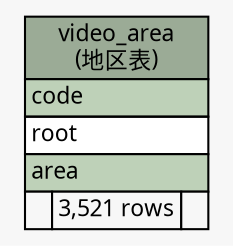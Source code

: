 // dot 2.26.0 on Linux 2.6.32-504.3.3.el6.x86_64
// SchemaSpy rev Unknown
digraph "video_area" {
  graph [
    rankdir="RL"
    bgcolor="#f7f7f7"
    nodesep="0.18"
    ranksep="0.46"
    fontname="Microsoft YaHei"
    fontsize="11"
  ];
  node [
    fontname="Microsoft YaHei"
    fontsize="11"
    shape="plaintext"
  ];
  edge [
    arrowsize="0.8"
  ];
  "video_area" [
    label=<
    <TABLE BORDER="0" CELLBORDER="1" CELLSPACING="0" BGCOLOR="#ffffff">
      <TR><TD COLSPAN="3" BGCOLOR="#9bab96" ALIGN="CENTER">video_area<br/>(地区表)</TD></TR>
      <TR><TD PORT="code" COLSPAN="3" BGCOLOR="#bed1b8" ALIGN="LEFT">code</TD></TR>
      <TR><TD PORT="root" COLSPAN="3" ALIGN="LEFT">root</TD></TR>
      <TR><TD PORT="area" COLSPAN="3" BGCOLOR="#bed1b8" ALIGN="LEFT">area</TD></TR>
      <TR><TD ALIGN="LEFT" BGCOLOR="#f7f7f7">  </TD><TD ALIGN="RIGHT" BGCOLOR="#f7f7f7">3,521 rows</TD><TD ALIGN="RIGHT" BGCOLOR="#f7f7f7">  </TD></TR>
    </TABLE>>
    URL="tables/video_area.html"
    tooltip="video_area"
  ];
}
